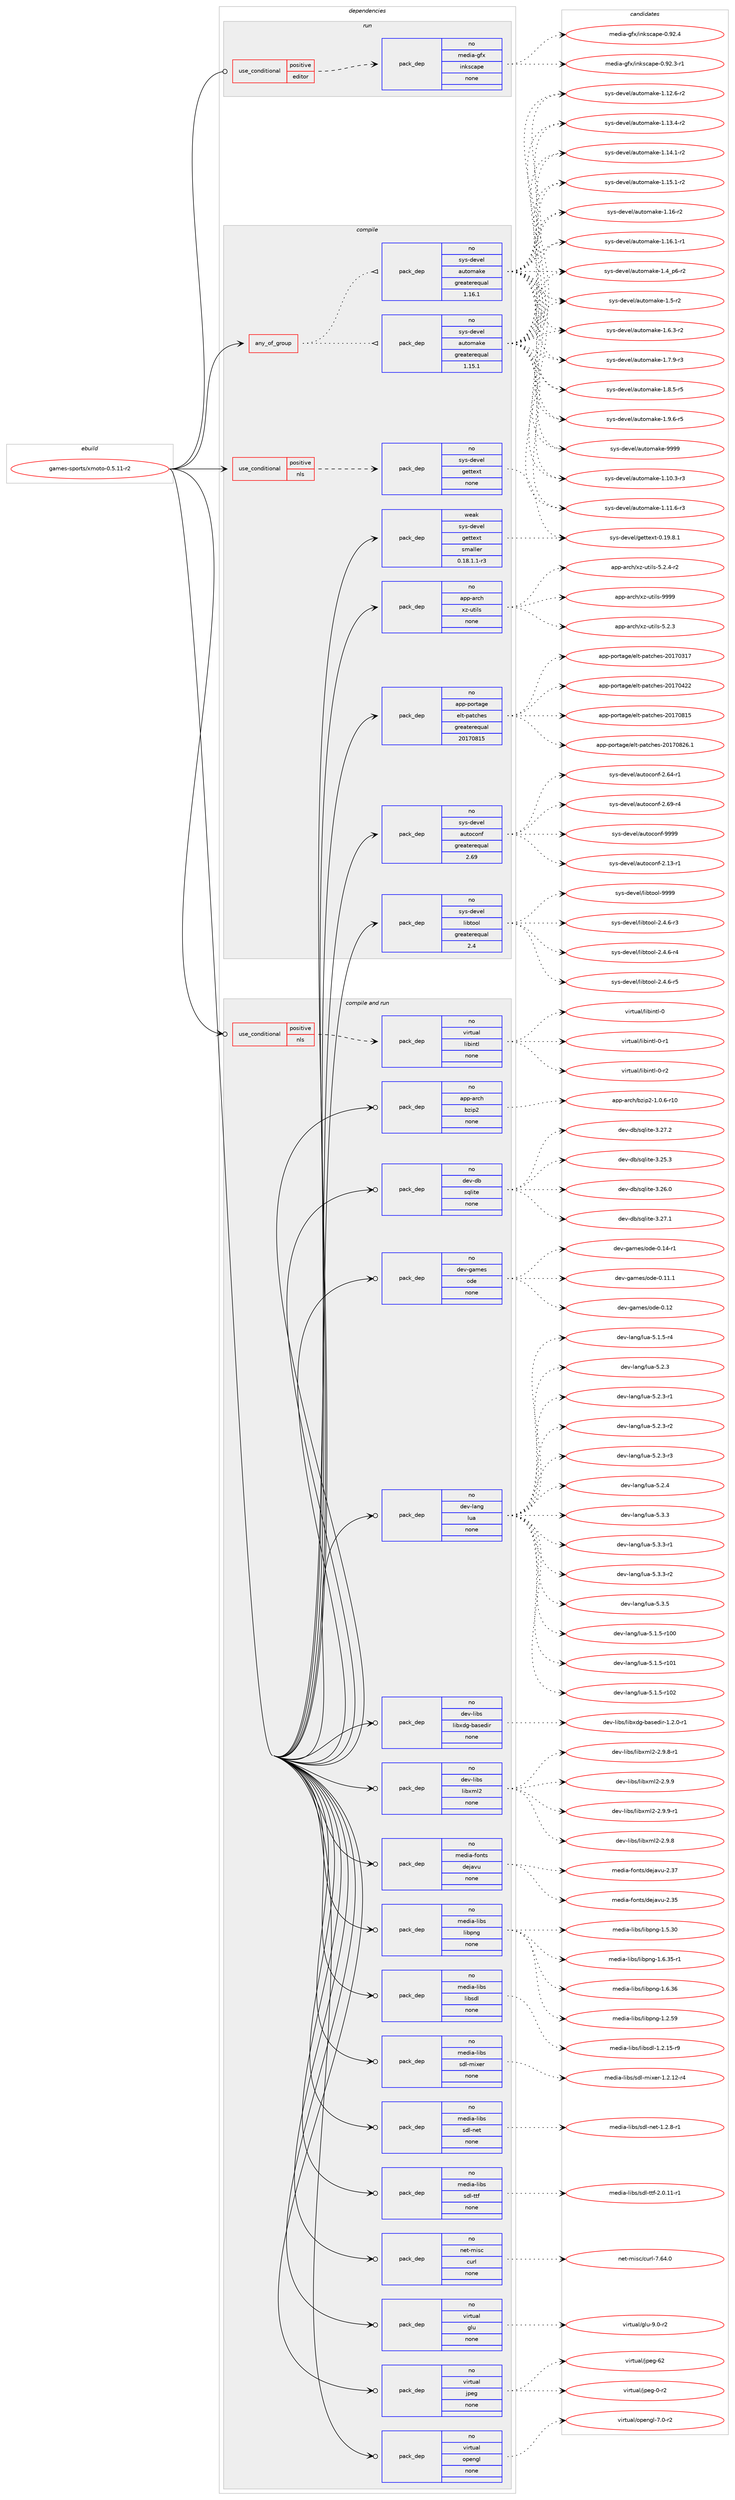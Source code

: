 digraph prolog {

# *************
# Graph options
# *************

newrank=true;
concentrate=true;
compound=true;
graph [rankdir=LR,fontname=Helvetica,fontsize=10,ranksep=1.5];#, ranksep=2.5, nodesep=0.2];
edge  [arrowhead=vee];
node  [fontname=Helvetica,fontsize=10];

# **********
# The ebuild
# **********

subgraph cluster_leftcol {
color=gray;
rank=same;
label=<<i>ebuild</i>>;
id [label="games-sports/xmoto-0.5.11-r2", color=red, width=4, href="../games-sports/xmoto-0.5.11-r2.svg"];
}

# ****************
# The dependencies
# ****************

subgraph cluster_midcol {
color=gray;
label=<<i>dependencies</i>>;
subgraph cluster_compile {
fillcolor="#eeeeee";
style=filled;
label=<<i>compile</i>>;
subgraph any23497 {
dependency1561004 [label=<<TABLE BORDER="0" CELLBORDER="1" CELLSPACING="0" CELLPADDING="4"><TR><TD CELLPADDING="10">any_of_group</TD></TR></TABLE>>, shape=none, color=red];subgraph pack1109770 {
dependency1561005 [label=<<TABLE BORDER="0" CELLBORDER="1" CELLSPACING="0" CELLPADDING="4" WIDTH="220"><TR><TD ROWSPAN="6" CELLPADDING="30">pack_dep</TD></TR><TR><TD WIDTH="110">no</TD></TR><TR><TD>sys-devel</TD></TR><TR><TD>automake</TD></TR><TR><TD>greaterequal</TD></TR><TR><TD>1.16.1</TD></TR></TABLE>>, shape=none, color=blue];
}
dependency1561004:e -> dependency1561005:w [weight=20,style="dotted",arrowhead="oinv"];
subgraph pack1109771 {
dependency1561006 [label=<<TABLE BORDER="0" CELLBORDER="1" CELLSPACING="0" CELLPADDING="4" WIDTH="220"><TR><TD ROWSPAN="6" CELLPADDING="30">pack_dep</TD></TR><TR><TD WIDTH="110">no</TD></TR><TR><TD>sys-devel</TD></TR><TR><TD>automake</TD></TR><TR><TD>greaterequal</TD></TR><TR><TD>1.15.1</TD></TR></TABLE>>, shape=none, color=blue];
}
dependency1561004:e -> dependency1561006:w [weight=20,style="dotted",arrowhead="oinv"];
}
id:e -> dependency1561004:w [weight=20,style="solid",arrowhead="vee"];
subgraph cond427144 {
dependency1561007 [label=<<TABLE BORDER="0" CELLBORDER="1" CELLSPACING="0" CELLPADDING="4"><TR><TD ROWSPAN="3" CELLPADDING="10">use_conditional</TD></TR><TR><TD>positive</TD></TR><TR><TD>nls</TD></TR></TABLE>>, shape=none, color=red];
subgraph pack1109772 {
dependency1561008 [label=<<TABLE BORDER="0" CELLBORDER="1" CELLSPACING="0" CELLPADDING="4" WIDTH="220"><TR><TD ROWSPAN="6" CELLPADDING="30">pack_dep</TD></TR><TR><TD WIDTH="110">no</TD></TR><TR><TD>sys-devel</TD></TR><TR><TD>gettext</TD></TR><TR><TD>none</TD></TR><TR><TD></TD></TR></TABLE>>, shape=none, color=blue];
}
dependency1561007:e -> dependency1561008:w [weight=20,style="dashed",arrowhead="vee"];
}
id:e -> dependency1561007:w [weight=20,style="solid",arrowhead="vee"];
subgraph pack1109773 {
dependency1561009 [label=<<TABLE BORDER="0" CELLBORDER="1" CELLSPACING="0" CELLPADDING="4" WIDTH="220"><TR><TD ROWSPAN="6" CELLPADDING="30">pack_dep</TD></TR><TR><TD WIDTH="110">no</TD></TR><TR><TD>app-arch</TD></TR><TR><TD>xz-utils</TD></TR><TR><TD>none</TD></TR><TR><TD></TD></TR></TABLE>>, shape=none, color=blue];
}
id:e -> dependency1561009:w [weight=20,style="solid",arrowhead="vee"];
subgraph pack1109774 {
dependency1561010 [label=<<TABLE BORDER="0" CELLBORDER="1" CELLSPACING="0" CELLPADDING="4" WIDTH="220"><TR><TD ROWSPAN="6" CELLPADDING="30">pack_dep</TD></TR><TR><TD WIDTH="110">no</TD></TR><TR><TD>app-portage</TD></TR><TR><TD>elt-patches</TD></TR><TR><TD>greaterequal</TD></TR><TR><TD>20170815</TD></TR></TABLE>>, shape=none, color=blue];
}
id:e -> dependency1561010:w [weight=20,style="solid",arrowhead="vee"];
subgraph pack1109775 {
dependency1561011 [label=<<TABLE BORDER="0" CELLBORDER="1" CELLSPACING="0" CELLPADDING="4" WIDTH="220"><TR><TD ROWSPAN="6" CELLPADDING="30">pack_dep</TD></TR><TR><TD WIDTH="110">no</TD></TR><TR><TD>sys-devel</TD></TR><TR><TD>autoconf</TD></TR><TR><TD>greaterequal</TD></TR><TR><TD>2.69</TD></TR></TABLE>>, shape=none, color=blue];
}
id:e -> dependency1561011:w [weight=20,style="solid",arrowhead="vee"];
subgraph pack1109776 {
dependency1561012 [label=<<TABLE BORDER="0" CELLBORDER="1" CELLSPACING="0" CELLPADDING="4" WIDTH="220"><TR><TD ROWSPAN="6" CELLPADDING="30">pack_dep</TD></TR><TR><TD WIDTH="110">no</TD></TR><TR><TD>sys-devel</TD></TR><TR><TD>libtool</TD></TR><TR><TD>greaterequal</TD></TR><TR><TD>2.4</TD></TR></TABLE>>, shape=none, color=blue];
}
id:e -> dependency1561012:w [weight=20,style="solid",arrowhead="vee"];
subgraph pack1109777 {
dependency1561013 [label=<<TABLE BORDER="0" CELLBORDER="1" CELLSPACING="0" CELLPADDING="4" WIDTH="220"><TR><TD ROWSPAN="6" CELLPADDING="30">pack_dep</TD></TR><TR><TD WIDTH="110">weak</TD></TR><TR><TD>sys-devel</TD></TR><TR><TD>gettext</TD></TR><TR><TD>smaller</TD></TR><TR><TD>0.18.1.1-r3</TD></TR></TABLE>>, shape=none, color=blue];
}
id:e -> dependency1561013:w [weight=20,style="solid",arrowhead="vee"];
}
subgraph cluster_compileandrun {
fillcolor="#eeeeee";
style=filled;
label=<<i>compile and run</i>>;
subgraph cond427145 {
dependency1561014 [label=<<TABLE BORDER="0" CELLBORDER="1" CELLSPACING="0" CELLPADDING="4"><TR><TD ROWSPAN="3" CELLPADDING="10">use_conditional</TD></TR><TR><TD>positive</TD></TR><TR><TD>nls</TD></TR></TABLE>>, shape=none, color=red];
subgraph pack1109778 {
dependency1561015 [label=<<TABLE BORDER="0" CELLBORDER="1" CELLSPACING="0" CELLPADDING="4" WIDTH="220"><TR><TD ROWSPAN="6" CELLPADDING="30">pack_dep</TD></TR><TR><TD WIDTH="110">no</TD></TR><TR><TD>virtual</TD></TR><TR><TD>libintl</TD></TR><TR><TD>none</TD></TR><TR><TD></TD></TR></TABLE>>, shape=none, color=blue];
}
dependency1561014:e -> dependency1561015:w [weight=20,style="dashed",arrowhead="vee"];
}
id:e -> dependency1561014:w [weight=20,style="solid",arrowhead="odotvee"];
subgraph pack1109779 {
dependency1561016 [label=<<TABLE BORDER="0" CELLBORDER="1" CELLSPACING="0" CELLPADDING="4" WIDTH="220"><TR><TD ROWSPAN="6" CELLPADDING="30">pack_dep</TD></TR><TR><TD WIDTH="110">no</TD></TR><TR><TD>app-arch</TD></TR><TR><TD>bzip2</TD></TR><TR><TD>none</TD></TR><TR><TD></TD></TR></TABLE>>, shape=none, color=blue];
}
id:e -> dependency1561016:w [weight=20,style="solid",arrowhead="odotvee"];
subgraph pack1109780 {
dependency1561017 [label=<<TABLE BORDER="0" CELLBORDER="1" CELLSPACING="0" CELLPADDING="4" WIDTH="220"><TR><TD ROWSPAN="6" CELLPADDING="30">pack_dep</TD></TR><TR><TD WIDTH="110">no</TD></TR><TR><TD>dev-db</TD></TR><TR><TD>sqlite</TD></TR><TR><TD>none</TD></TR><TR><TD></TD></TR></TABLE>>, shape=none, color=blue];
}
id:e -> dependency1561017:w [weight=20,style="solid",arrowhead="odotvee"];
subgraph pack1109781 {
dependency1561018 [label=<<TABLE BORDER="0" CELLBORDER="1" CELLSPACING="0" CELLPADDING="4" WIDTH="220"><TR><TD ROWSPAN="6" CELLPADDING="30">pack_dep</TD></TR><TR><TD WIDTH="110">no</TD></TR><TR><TD>dev-games</TD></TR><TR><TD>ode</TD></TR><TR><TD>none</TD></TR><TR><TD></TD></TR></TABLE>>, shape=none, color=blue];
}
id:e -> dependency1561018:w [weight=20,style="solid",arrowhead="odotvee"];
subgraph pack1109782 {
dependency1561019 [label=<<TABLE BORDER="0" CELLBORDER="1" CELLSPACING="0" CELLPADDING="4" WIDTH="220"><TR><TD ROWSPAN="6" CELLPADDING="30">pack_dep</TD></TR><TR><TD WIDTH="110">no</TD></TR><TR><TD>dev-lang</TD></TR><TR><TD>lua</TD></TR><TR><TD>none</TD></TR><TR><TD></TD></TR></TABLE>>, shape=none, color=blue];
}
id:e -> dependency1561019:w [weight=20,style="solid",arrowhead="odotvee"];
subgraph pack1109783 {
dependency1561020 [label=<<TABLE BORDER="0" CELLBORDER="1" CELLSPACING="0" CELLPADDING="4" WIDTH="220"><TR><TD ROWSPAN="6" CELLPADDING="30">pack_dep</TD></TR><TR><TD WIDTH="110">no</TD></TR><TR><TD>dev-libs</TD></TR><TR><TD>libxdg-basedir</TD></TR><TR><TD>none</TD></TR><TR><TD></TD></TR></TABLE>>, shape=none, color=blue];
}
id:e -> dependency1561020:w [weight=20,style="solid",arrowhead="odotvee"];
subgraph pack1109784 {
dependency1561021 [label=<<TABLE BORDER="0" CELLBORDER="1" CELLSPACING="0" CELLPADDING="4" WIDTH="220"><TR><TD ROWSPAN="6" CELLPADDING="30">pack_dep</TD></TR><TR><TD WIDTH="110">no</TD></TR><TR><TD>dev-libs</TD></TR><TR><TD>libxml2</TD></TR><TR><TD>none</TD></TR><TR><TD></TD></TR></TABLE>>, shape=none, color=blue];
}
id:e -> dependency1561021:w [weight=20,style="solid",arrowhead="odotvee"];
subgraph pack1109785 {
dependency1561022 [label=<<TABLE BORDER="0" CELLBORDER="1" CELLSPACING="0" CELLPADDING="4" WIDTH="220"><TR><TD ROWSPAN="6" CELLPADDING="30">pack_dep</TD></TR><TR><TD WIDTH="110">no</TD></TR><TR><TD>media-fonts</TD></TR><TR><TD>dejavu</TD></TR><TR><TD>none</TD></TR><TR><TD></TD></TR></TABLE>>, shape=none, color=blue];
}
id:e -> dependency1561022:w [weight=20,style="solid",arrowhead="odotvee"];
subgraph pack1109786 {
dependency1561023 [label=<<TABLE BORDER="0" CELLBORDER="1" CELLSPACING="0" CELLPADDING="4" WIDTH="220"><TR><TD ROWSPAN="6" CELLPADDING="30">pack_dep</TD></TR><TR><TD WIDTH="110">no</TD></TR><TR><TD>media-libs</TD></TR><TR><TD>libpng</TD></TR><TR><TD>none</TD></TR><TR><TD></TD></TR></TABLE>>, shape=none, color=blue];
}
id:e -> dependency1561023:w [weight=20,style="solid",arrowhead="odotvee"];
subgraph pack1109787 {
dependency1561024 [label=<<TABLE BORDER="0" CELLBORDER="1" CELLSPACING="0" CELLPADDING="4" WIDTH="220"><TR><TD ROWSPAN="6" CELLPADDING="30">pack_dep</TD></TR><TR><TD WIDTH="110">no</TD></TR><TR><TD>media-libs</TD></TR><TR><TD>libsdl</TD></TR><TR><TD>none</TD></TR><TR><TD></TD></TR></TABLE>>, shape=none, color=blue];
}
id:e -> dependency1561024:w [weight=20,style="solid",arrowhead="odotvee"];
subgraph pack1109788 {
dependency1561025 [label=<<TABLE BORDER="0" CELLBORDER="1" CELLSPACING="0" CELLPADDING="4" WIDTH="220"><TR><TD ROWSPAN="6" CELLPADDING="30">pack_dep</TD></TR><TR><TD WIDTH="110">no</TD></TR><TR><TD>media-libs</TD></TR><TR><TD>sdl-mixer</TD></TR><TR><TD>none</TD></TR><TR><TD></TD></TR></TABLE>>, shape=none, color=blue];
}
id:e -> dependency1561025:w [weight=20,style="solid",arrowhead="odotvee"];
subgraph pack1109789 {
dependency1561026 [label=<<TABLE BORDER="0" CELLBORDER="1" CELLSPACING="0" CELLPADDING="4" WIDTH="220"><TR><TD ROWSPAN="6" CELLPADDING="30">pack_dep</TD></TR><TR><TD WIDTH="110">no</TD></TR><TR><TD>media-libs</TD></TR><TR><TD>sdl-net</TD></TR><TR><TD>none</TD></TR><TR><TD></TD></TR></TABLE>>, shape=none, color=blue];
}
id:e -> dependency1561026:w [weight=20,style="solid",arrowhead="odotvee"];
subgraph pack1109790 {
dependency1561027 [label=<<TABLE BORDER="0" CELLBORDER="1" CELLSPACING="0" CELLPADDING="4" WIDTH="220"><TR><TD ROWSPAN="6" CELLPADDING="30">pack_dep</TD></TR><TR><TD WIDTH="110">no</TD></TR><TR><TD>media-libs</TD></TR><TR><TD>sdl-ttf</TD></TR><TR><TD>none</TD></TR><TR><TD></TD></TR></TABLE>>, shape=none, color=blue];
}
id:e -> dependency1561027:w [weight=20,style="solid",arrowhead="odotvee"];
subgraph pack1109791 {
dependency1561028 [label=<<TABLE BORDER="0" CELLBORDER="1" CELLSPACING="0" CELLPADDING="4" WIDTH="220"><TR><TD ROWSPAN="6" CELLPADDING="30">pack_dep</TD></TR><TR><TD WIDTH="110">no</TD></TR><TR><TD>net-misc</TD></TR><TR><TD>curl</TD></TR><TR><TD>none</TD></TR><TR><TD></TD></TR></TABLE>>, shape=none, color=blue];
}
id:e -> dependency1561028:w [weight=20,style="solid",arrowhead="odotvee"];
subgraph pack1109792 {
dependency1561029 [label=<<TABLE BORDER="0" CELLBORDER="1" CELLSPACING="0" CELLPADDING="4" WIDTH="220"><TR><TD ROWSPAN="6" CELLPADDING="30">pack_dep</TD></TR><TR><TD WIDTH="110">no</TD></TR><TR><TD>virtual</TD></TR><TR><TD>glu</TD></TR><TR><TD>none</TD></TR><TR><TD></TD></TR></TABLE>>, shape=none, color=blue];
}
id:e -> dependency1561029:w [weight=20,style="solid",arrowhead="odotvee"];
subgraph pack1109793 {
dependency1561030 [label=<<TABLE BORDER="0" CELLBORDER="1" CELLSPACING="0" CELLPADDING="4" WIDTH="220"><TR><TD ROWSPAN="6" CELLPADDING="30">pack_dep</TD></TR><TR><TD WIDTH="110">no</TD></TR><TR><TD>virtual</TD></TR><TR><TD>jpeg</TD></TR><TR><TD>none</TD></TR><TR><TD></TD></TR></TABLE>>, shape=none, color=blue];
}
id:e -> dependency1561030:w [weight=20,style="solid",arrowhead="odotvee"];
subgraph pack1109794 {
dependency1561031 [label=<<TABLE BORDER="0" CELLBORDER="1" CELLSPACING="0" CELLPADDING="4" WIDTH="220"><TR><TD ROWSPAN="6" CELLPADDING="30">pack_dep</TD></TR><TR><TD WIDTH="110">no</TD></TR><TR><TD>virtual</TD></TR><TR><TD>opengl</TD></TR><TR><TD>none</TD></TR><TR><TD></TD></TR></TABLE>>, shape=none, color=blue];
}
id:e -> dependency1561031:w [weight=20,style="solid",arrowhead="odotvee"];
}
subgraph cluster_run {
fillcolor="#eeeeee";
style=filled;
label=<<i>run</i>>;
subgraph cond427146 {
dependency1561032 [label=<<TABLE BORDER="0" CELLBORDER="1" CELLSPACING="0" CELLPADDING="4"><TR><TD ROWSPAN="3" CELLPADDING="10">use_conditional</TD></TR><TR><TD>positive</TD></TR><TR><TD>editor</TD></TR></TABLE>>, shape=none, color=red];
subgraph pack1109795 {
dependency1561033 [label=<<TABLE BORDER="0" CELLBORDER="1" CELLSPACING="0" CELLPADDING="4" WIDTH="220"><TR><TD ROWSPAN="6" CELLPADDING="30">pack_dep</TD></TR><TR><TD WIDTH="110">no</TD></TR><TR><TD>media-gfx</TD></TR><TR><TD>inkscape</TD></TR><TR><TD>none</TD></TR><TR><TD></TD></TR></TABLE>>, shape=none, color=blue];
}
dependency1561032:e -> dependency1561033:w [weight=20,style="dashed",arrowhead="vee"];
}
id:e -> dependency1561032:w [weight=20,style="solid",arrowhead="odot"];
}
}

# **************
# The candidates
# **************

subgraph cluster_choices {
rank=same;
color=gray;
label=<<i>candidates</i>>;

subgraph choice1109770 {
color=black;
nodesep=1;
choice11512111545100101118101108479711711611110997107101454946494846514511451 [label="sys-devel/automake-1.10.3-r3", color=red, width=4,href="../sys-devel/automake-1.10.3-r3.svg"];
choice11512111545100101118101108479711711611110997107101454946494946544511451 [label="sys-devel/automake-1.11.6-r3", color=red, width=4,href="../sys-devel/automake-1.11.6-r3.svg"];
choice11512111545100101118101108479711711611110997107101454946495046544511450 [label="sys-devel/automake-1.12.6-r2", color=red, width=4,href="../sys-devel/automake-1.12.6-r2.svg"];
choice11512111545100101118101108479711711611110997107101454946495146524511450 [label="sys-devel/automake-1.13.4-r2", color=red, width=4,href="../sys-devel/automake-1.13.4-r2.svg"];
choice11512111545100101118101108479711711611110997107101454946495246494511450 [label="sys-devel/automake-1.14.1-r2", color=red, width=4,href="../sys-devel/automake-1.14.1-r2.svg"];
choice11512111545100101118101108479711711611110997107101454946495346494511450 [label="sys-devel/automake-1.15.1-r2", color=red, width=4,href="../sys-devel/automake-1.15.1-r2.svg"];
choice1151211154510010111810110847971171161111099710710145494649544511450 [label="sys-devel/automake-1.16-r2", color=red, width=4,href="../sys-devel/automake-1.16-r2.svg"];
choice11512111545100101118101108479711711611110997107101454946495446494511449 [label="sys-devel/automake-1.16.1-r1", color=red, width=4,href="../sys-devel/automake-1.16.1-r1.svg"];
choice115121115451001011181011084797117116111109971071014549465295112544511450 [label="sys-devel/automake-1.4_p6-r2", color=red, width=4,href="../sys-devel/automake-1.4_p6-r2.svg"];
choice11512111545100101118101108479711711611110997107101454946534511450 [label="sys-devel/automake-1.5-r2", color=red, width=4,href="../sys-devel/automake-1.5-r2.svg"];
choice115121115451001011181011084797117116111109971071014549465446514511450 [label="sys-devel/automake-1.6.3-r2", color=red, width=4,href="../sys-devel/automake-1.6.3-r2.svg"];
choice115121115451001011181011084797117116111109971071014549465546574511451 [label="sys-devel/automake-1.7.9-r3", color=red, width=4,href="../sys-devel/automake-1.7.9-r3.svg"];
choice115121115451001011181011084797117116111109971071014549465646534511453 [label="sys-devel/automake-1.8.5-r5", color=red, width=4,href="../sys-devel/automake-1.8.5-r5.svg"];
choice115121115451001011181011084797117116111109971071014549465746544511453 [label="sys-devel/automake-1.9.6-r5", color=red, width=4,href="../sys-devel/automake-1.9.6-r5.svg"];
choice115121115451001011181011084797117116111109971071014557575757 [label="sys-devel/automake-9999", color=red, width=4,href="../sys-devel/automake-9999.svg"];
dependency1561005:e -> choice11512111545100101118101108479711711611110997107101454946494846514511451:w [style=dotted,weight="100"];
dependency1561005:e -> choice11512111545100101118101108479711711611110997107101454946494946544511451:w [style=dotted,weight="100"];
dependency1561005:e -> choice11512111545100101118101108479711711611110997107101454946495046544511450:w [style=dotted,weight="100"];
dependency1561005:e -> choice11512111545100101118101108479711711611110997107101454946495146524511450:w [style=dotted,weight="100"];
dependency1561005:e -> choice11512111545100101118101108479711711611110997107101454946495246494511450:w [style=dotted,weight="100"];
dependency1561005:e -> choice11512111545100101118101108479711711611110997107101454946495346494511450:w [style=dotted,weight="100"];
dependency1561005:e -> choice1151211154510010111810110847971171161111099710710145494649544511450:w [style=dotted,weight="100"];
dependency1561005:e -> choice11512111545100101118101108479711711611110997107101454946495446494511449:w [style=dotted,weight="100"];
dependency1561005:e -> choice115121115451001011181011084797117116111109971071014549465295112544511450:w [style=dotted,weight="100"];
dependency1561005:e -> choice11512111545100101118101108479711711611110997107101454946534511450:w [style=dotted,weight="100"];
dependency1561005:e -> choice115121115451001011181011084797117116111109971071014549465446514511450:w [style=dotted,weight="100"];
dependency1561005:e -> choice115121115451001011181011084797117116111109971071014549465546574511451:w [style=dotted,weight="100"];
dependency1561005:e -> choice115121115451001011181011084797117116111109971071014549465646534511453:w [style=dotted,weight="100"];
dependency1561005:e -> choice115121115451001011181011084797117116111109971071014549465746544511453:w [style=dotted,weight="100"];
dependency1561005:e -> choice115121115451001011181011084797117116111109971071014557575757:w [style=dotted,weight="100"];
}
subgraph choice1109771 {
color=black;
nodesep=1;
choice11512111545100101118101108479711711611110997107101454946494846514511451 [label="sys-devel/automake-1.10.3-r3", color=red, width=4,href="../sys-devel/automake-1.10.3-r3.svg"];
choice11512111545100101118101108479711711611110997107101454946494946544511451 [label="sys-devel/automake-1.11.6-r3", color=red, width=4,href="../sys-devel/automake-1.11.6-r3.svg"];
choice11512111545100101118101108479711711611110997107101454946495046544511450 [label="sys-devel/automake-1.12.6-r2", color=red, width=4,href="../sys-devel/automake-1.12.6-r2.svg"];
choice11512111545100101118101108479711711611110997107101454946495146524511450 [label="sys-devel/automake-1.13.4-r2", color=red, width=4,href="../sys-devel/automake-1.13.4-r2.svg"];
choice11512111545100101118101108479711711611110997107101454946495246494511450 [label="sys-devel/automake-1.14.1-r2", color=red, width=4,href="../sys-devel/automake-1.14.1-r2.svg"];
choice11512111545100101118101108479711711611110997107101454946495346494511450 [label="sys-devel/automake-1.15.1-r2", color=red, width=4,href="../sys-devel/automake-1.15.1-r2.svg"];
choice1151211154510010111810110847971171161111099710710145494649544511450 [label="sys-devel/automake-1.16-r2", color=red, width=4,href="../sys-devel/automake-1.16-r2.svg"];
choice11512111545100101118101108479711711611110997107101454946495446494511449 [label="sys-devel/automake-1.16.1-r1", color=red, width=4,href="../sys-devel/automake-1.16.1-r1.svg"];
choice115121115451001011181011084797117116111109971071014549465295112544511450 [label="sys-devel/automake-1.4_p6-r2", color=red, width=4,href="../sys-devel/automake-1.4_p6-r2.svg"];
choice11512111545100101118101108479711711611110997107101454946534511450 [label="sys-devel/automake-1.5-r2", color=red, width=4,href="../sys-devel/automake-1.5-r2.svg"];
choice115121115451001011181011084797117116111109971071014549465446514511450 [label="sys-devel/automake-1.6.3-r2", color=red, width=4,href="../sys-devel/automake-1.6.3-r2.svg"];
choice115121115451001011181011084797117116111109971071014549465546574511451 [label="sys-devel/automake-1.7.9-r3", color=red, width=4,href="../sys-devel/automake-1.7.9-r3.svg"];
choice115121115451001011181011084797117116111109971071014549465646534511453 [label="sys-devel/automake-1.8.5-r5", color=red, width=4,href="../sys-devel/automake-1.8.5-r5.svg"];
choice115121115451001011181011084797117116111109971071014549465746544511453 [label="sys-devel/automake-1.9.6-r5", color=red, width=4,href="../sys-devel/automake-1.9.6-r5.svg"];
choice115121115451001011181011084797117116111109971071014557575757 [label="sys-devel/automake-9999", color=red, width=4,href="../sys-devel/automake-9999.svg"];
dependency1561006:e -> choice11512111545100101118101108479711711611110997107101454946494846514511451:w [style=dotted,weight="100"];
dependency1561006:e -> choice11512111545100101118101108479711711611110997107101454946494946544511451:w [style=dotted,weight="100"];
dependency1561006:e -> choice11512111545100101118101108479711711611110997107101454946495046544511450:w [style=dotted,weight="100"];
dependency1561006:e -> choice11512111545100101118101108479711711611110997107101454946495146524511450:w [style=dotted,weight="100"];
dependency1561006:e -> choice11512111545100101118101108479711711611110997107101454946495246494511450:w [style=dotted,weight="100"];
dependency1561006:e -> choice11512111545100101118101108479711711611110997107101454946495346494511450:w [style=dotted,weight="100"];
dependency1561006:e -> choice1151211154510010111810110847971171161111099710710145494649544511450:w [style=dotted,weight="100"];
dependency1561006:e -> choice11512111545100101118101108479711711611110997107101454946495446494511449:w [style=dotted,weight="100"];
dependency1561006:e -> choice115121115451001011181011084797117116111109971071014549465295112544511450:w [style=dotted,weight="100"];
dependency1561006:e -> choice11512111545100101118101108479711711611110997107101454946534511450:w [style=dotted,weight="100"];
dependency1561006:e -> choice115121115451001011181011084797117116111109971071014549465446514511450:w [style=dotted,weight="100"];
dependency1561006:e -> choice115121115451001011181011084797117116111109971071014549465546574511451:w [style=dotted,weight="100"];
dependency1561006:e -> choice115121115451001011181011084797117116111109971071014549465646534511453:w [style=dotted,weight="100"];
dependency1561006:e -> choice115121115451001011181011084797117116111109971071014549465746544511453:w [style=dotted,weight="100"];
dependency1561006:e -> choice115121115451001011181011084797117116111109971071014557575757:w [style=dotted,weight="100"];
}
subgraph choice1109772 {
color=black;
nodesep=1;
choice1151211154510010111810110847103101116116101120116454846495746564649 [label="sys-devel/gettext-0.19.8.1", color=red, width=4,href="../sys-devel/gettext-0.19.8.1.svg"];
dependency1561008:e -> choice1151211154510010111810110847103101116116101120116454846495746564649:w [style=dotted,weight="100"];
}
subgraph choice1109773 {
color=black;
nodesep=1;
choice971121124597114991044712012245117116105108115455346504651 [label="app-arch/xz-utils-5.2.3", color=red, width=4,href="../app-arch/xz-utils-5.2.3.svg"];
choice9711211245971149910447120122451171161051081154553465046524511450 [label="app-arch/xz-utils-5.2.4-r2", color=red, width=4,href="../app-arch/xz-utils-5.2.4-r2.svg"];
choice9711211245971149910447120122451171161051081154557575757 [label="app-arch/xz-utils-9999", color=red, width=4,href="../app-arch/xz-utils-9999.svg"];
dependency1561009:e -> choice971121124597114991044712012245117116105108115455346504651:w [style=dotted,weight="100"];
dependency1561009:e -> choice9711211245971149910447120122451171161051081154553465046524511450:w [style=dotted,weight="100"];
dependency1561009:e -> choice9711211245971149910447120122451171161051081154557575757:w [style=dotted,weight="100"];
}
subgraph choice1109774 {
color=black;
nodesep=1;
choice97112112451121111141169710310147101108116451129711699104101115455048495548514955 [label="app-portage/elt-patches-20170317", color=red, width=4,href="../app-portage/elt-patches-20170317.svg"];
choice97112112451121111141169710310147101108116451129711699104101115455048495548525050 [label="app-portage/elt-patches-20170422", color=red, width=4,href="../app-portage/elt-patches-20170422.svg"];
choice97112112451121111141169710310147101108116451129711699104101115455048495548564953 [label="app-portage/elt-patches-20170815", color=red, width=4,href="../app-portage/elt-patches-20170815.svg"];
choice971121124511211111411697103101471011081164511297116991041011154550484955485650544649 [label="app-portage/elt-patches-20170826.1", color=red, width=4,href="../app-portage/elt-patches-20170826.1.svg"];
dependency1561010:e -> choice97112112451121111141169710310147101108116451129711699104101115455048495548514955:w [style=dotted,weight="100"];
dependency1561010:e -> choice97112112451121111141169710310147101108116451129711699104101115455048495548525050:w [style=dotted,weight="100"];
dependency1561010:e -> choice97112112451121111141169710310147101108116451129711699104101115455048495548564953:w [style=dotted,weight="100"];
dependency1561010:e -> choice971121124511211111411697103101471011081164511297116991041011154550484955485650544649:w [style=dotted,weight="100"];
}
subgraph choice1109775 {
color=black;
nodesep=1;
choice1151211154510010111810110847971171161119911111010245504649514511449 [label="sys-devel/autoconf-2.13-r1", color=red, width=4,href="../sys-devel/autoconf-2.13-r1.svg"];
choice1151211154510010111810110847971171161119911111010245504654524511449 [label="sys-devel/autoconf-2.64-r1", color=red, width=4,href="../sys-devel/autoconf-2.64-r1.svg"];
choice1151211154510010111810110847971171161119911111010245504654574511452 [label="sys-devel/autoconf-2.69-r4", color=red, width=4,href="../sys-devel/autoconf-2.69-r4.svg"];
choice115121115451001011181011084797117116111991111101024557575757 [label="sys-devel/autoconf-9999", color=red, width=4,href="../sys-devel/autoconf-9999.svg"];
dependency1561011:e -> choice1151211154510010111810110847971171161119911111010245504649514511449:w [style=dotted,weight="100"];
dependency1561011:e -> choice1151211154510010111810110847971171161119911111010245504654524511449:w [style=dotted,weight="100"];
dependency1561011:e -> choice1151211154510010111810110847971171161119911111010245504654574511452:w [style=dotted,weight="100"];
dependency1561011:e -> choice115121115451001011181011084797117116111991111101024557575757:w [style=dotted,weight="100"];
}
subgraph choice1109776 {
color=black;
nodesep=1;
choice1151211154510010111810110847108105981161111111084550465246544511451 [label="sys-devel/libtool-2.4.6-r3", color=red, width=4,href="../sys-devel/libtool-2.4.6-r3.svg"];
choice1151211154510010111810110847108105981161111111084550465246544511452 [label="sys-devel/libtool-2.4.6-r4", color=red, width=4,href="../sys-devel/libtool-2.4.6-r4.svg"];
choice1151211154510010111810110847108105981161111111084550465246544511453 [label="sys-devel/libtool-2.4.6-r5", color=red, width=4,href="../sys-devel/libtool-2.4.6-r5.svg"];
choice1151211154510010111810110847108105981161111111084557575757 [label="sys-devel/libtool-9999", color=red, width=4,href="../sys-devel/libtool-9999.svg"];
dependency1561012:e -> choice1151211154510010111810110847108105981161111111084550465246544511451:w [style=dotted,weight="100"];
dependency1561012:e -> choice1151211154510010111810110847108105981161111111084550465246544511452:w [style=dotted,weight="100"];
dependency1561012:e -> choice1151211154510010111810110847108105981161111111084550465246544511453:w [style=dotted,weight="100"];
dependency1561012:e -> choice1151211154510010111810110847108105981161111111084557575757:w [style=dotted,weight="100"];
}
subgraph choice1109777 {
color=black;
nodesep=1;
choice1151211154510010111810110847103101116116101120116454846495746564649 [label="sys-devel/gettext-0.19.8.1", color=red, width=4,href="../sys-devel/gettext-0.19.8.1.svg"];
dependency1561013:e -> choice1151211154510010111810110847103101116116101120116454846495746564649:w [style=dotted,weight="100"];
}
subgraph choice1109778 {
color=black;
nodesep=1;
choice1181051141161179710847108105981051101161084548 [label="virtual/libintl-0", color=red, width=4,href="../virtual/libintl-0.svg"];
choice11810511411611797108471081059810511011610845484511449 [label="virtual/libintl-0-r1", color=red, width=4,href="../virtual/libintl-0-r1.svg"];
choice11810511411611797108471081059810511011610845484511450 [label="virtual/libintl-0-r2", color=red, width=4,href="../virtual/libintl-0-r2.svg"];
dependency1561015:e -> choice1181051141161179710847108105981051101161084548:w [style=dotted,weight="100"];
dependency1561015:e -> choice11810511411611797108471081059810511011610845484511449:w [style=dotted,weight="100"];
dependency1561015:e -> choice11810511411611797108471081059810511011610845484511450:w [style=dotted,weight="100"];
}
subgraph choice1109779 {
color=black;
nodesep=1;
choice97112112459711499104479812210511250454946484654451144948 [label="app-arch/bzip2-1.0.6-r10", color=red, width=4,href="../app-arch/bzip2-1.0.6-r10.svg"];
dependency1561016:e -> choice97112112459711499104479812210511250454946484654451144948:w [style=dotted,weight="100"];
}
subgraph choice1109780 {
color=black;
nodesep=1;
choice10010111845100984711511310810511610145514650534651 [label="dev-db/sqlite-3.25.3", color=red, width=4,href="../dev-db/sqlite-3.25.3.svg"];
choice10010111845100984711511310810511610145514650544648 [label="dev-db/sqlite-3.26.0", color=red, width=4,href="../dev-db/sqlite-3.26.0.svg"];
choice10010111845100984711511310810511610145514650554649 [label="dev-db/sqlite-3.27.1", color=red, width=4,href="../dev-db/sqlite-3.27.1.svg"];
choice10010111845100984711511310810511610145514650554650 [label="dev-db/sqlite-3.27.2", color=red, width=4,href="../dev-db/sqlite-3.27.2.svg"];
dependency1561017:e -> choice10010111845100984711511310810511610145514650534651:w [style=dotted,weight="100"];
dependency1561017:e -> choice10010111845100984711511310810511610145514650544648:w [style=dotted,weight="100"];
dependency1561017:e -> choice10010111845100984711511310810511610145514650554649:w [style=dotted,weight="100"];
dependency1561017:e -> choice10010111845100984711511310810511610145514650554650:w [style=dotted,weight="100"];
}
subgraph choice1109781 {
color=black;
nodesep=1;
choice10010111845103971091011154711110010145484649494649 [label="dev-games/ode-0.11.1", color=red, width=4,href="../dev-games/ode-0.11.1.svg"];
choice1001011184510397109101115471111001014548464950 [label="dev-games/ode-0.12", color=red, width=4,href="../dev-games/ode-0.12.svg"];
choice10010111845103971091011154711110010145484649524511449 [label="dev-games/ode-0.14-r1", color=red, width=4,href="../dev-games/ode-0.14-r1.svg"];
dependency1561018:e -> choice10010111845103971091011154711110010145484649494649:w [style=dotted,weight="100"];
dependency1561018:e -> choice1001011184510397109101115471111001014548464950:w [style=dotted,weight="100"];
dependency1561018:e -> choice10010111845103971091011154711110010145484649524511449:w [style=dotted,weight="100"];
}
subgraph choice1109782 {
color=black;
nodesep=1;
choice1001011184510897110103471081179745534649465345114494848 [label="dev-lang/lua-5.1.5-r100", color=red, width=4,href="../dev-lang/lua-5.1.5-r100.svg"];
choice1001011184510897110103471081179745534649465345114494849 [label="dev-lang/lua-5.1.5-r101", color=red, width=4,href="../dev-lang/lua-5.1.5-r101.svg"];
choice1001011184510897110103471081179745534649465345114494850 [label="dev-lang/lua-5.1.5-r102", color=red, width=4,href="../dev-lang/lua-5.1.5-r102.svg"];
choice100101118451089711010347108117974553464946534511452 [label="dev-lang/lua-5.1.5-r4", color=red, width=4,href="../dev-lang/lua-5.1.5-r4.svg"];
choice10010111845108971101034710811797455346504651 [label="dev-lang/lua-5.2.3", color=red, width=4,href="../dev-lang/lua-5.2.3.svg"];
choice100101118451089711010347108117974553465046514511449 [label="dev-lang/lua-5.2.3-r1", color=red, width=4,href="../dev-lang/lua-5.2.3-r1.svg"];
choice100101118451089711010347108117974553465046514511450 [label="dev-lang/lua-5.2.3-r2", color=red, width=4,href="../dev-lang/lua-5.2.3-r2.svg"];
choice100101118451089711010347108117974553465046514511451 [label="dev-lang/lua-5.2.3-r3", color=red, width=4,href="../dev-lang/lua-5.2.3-r3.svg"];
choice10010111845108971101034710811797455346504652 [label="dev-lang/lua-5.2.4", color=red, width=4,href="../dev-lang/lua-5.2.4.svg"];
choice10010111845108971101034710811797455346514651 [label="dev-lang/lua-5.3.3", color=red, width=4,href="../dev-lang/lua-5.3.3.svg"];
choice100101118451089711010347108117974553465146514511449 [label="dev-lang/lua-5.3.3-r1", color=red, width=4,href="../dev-lang/lua-5.3.3-r1.svg"];
choice100101118451089711010347108117974553465146514511450 [label="dev-lang/lua-5.3.3-r2", color=red, width=4,href="../dev-lang/lua-5.3.3-r2.svg"];
choice10010111845108971101034710811797455346514653 [label="dev-lang/lua-5.3.5", color=red, width=4,href="../dev-lang/lua-5.3.5.svg"];
dependency1561019:e -> choice1001011184510897110103471081179745534649465345114494848:w [style=dotted,weight="100"];
dependency1561019:e -> choice1001011184510897110103471081179745534649465345114494849:w [style=dotted,weight="100"];
dependency1561019:e -> choice1001011184510897110103471081179745534649465345114494850:w [style=dotted,weight="100"];
dependency1561019:e -> choice100101118451089711010347108117974553464946534511452:w [style=dotted,weight="100"];
dependency1561019:e -> choice10010111845108971101034710811797455346504651:w [style=dotted,weight="100"];
dependency1561019:e -> choice100101118451089711010347108117974553465046514511449:w [style=dotted,weight="100"];
dependency1561019:e -> choice100101118451089711010347108117974553465046514511450:w [style=dotted,weight="100"];
dependency1561019:e -> choice100101118451089711010347108117974553465046514511451:w [style=dotted,weight="100"];
dependency1561019:e -> choice10010111845108971101034710811797455346504652:w [style=dotted,weight="100"];
dependency1561019:e -> choice10010111845108971101034710811797455346514651:w [style=dotted,weight="100"];
dependency1561019:e -> choice100101118451089711010347108117974553465146514511449:w [style=dotted,weight="100"];
dependency1561019:e -> choice100101118451089711010347108117974553465146514511450:w [style=dotted,weight="100"];
dependency1561019:e -> choice10010111845108971101034710811797455346514653:w [style=dotted,weight="100"];
}
subgraph choice1109783 {
color=black;
nodesep=1;
choice100101118451081059811547108105981201001034598971151011001051144549465046484511449 [label="dev-libs/libxdg-basedir-1.2.0-r1", color=red, width=4,href="../dev-libs/libxdg-basedir-1.2.0-r1.svg"];
dependency1561020:e -> choice100101118451081059811547108105981201001034598971151011001051144549465046484511449:w [style=dotted,weight="100"];
}
subgraph choice1109784 {
color=black;
nodesep=1;
choice1001011184510810598115471081059812010910850455046574656 [label="dev-libs/libxml2-2.9.8", color=red, width=4,href="../dev-libs/libxml2-2.9.8.svg"];
choice10010111845108105981154710810598120109108504550465746564511449 [label="dev-libs/libxml2-2.9.8-r1", color=red, width=4,href="../dev-libs/libxml2-2.9.8-r1.svg"];
choice1001011184510810598115471081059812010910850455046574657 [label="dev-libs/libxml2-2.9.9", color=red, width=4,href="../dev-libs/libxml2-2.9.9.svg"];
choice10010111845108105981154710810598120109108504550465746574511449 [label="dev-libs/libxml2-2.9.9-r1", color=red, width=4,href="../dev-libs/libxml2-2.9.9-r1.svg"];
dependency1561021:e -> choice1001011184510810598115471081059812010910850455046574656:w [style=dotted,weight="100"];
dependency1561021:e -> choice10010111845108105981154710810598120109108504550465746564511449:w [style=dotted,weight="100"];
dependency1561021:e -> choice1001011184510810598115471081059812010910850455046574657:w [style=dotted,weight="100"];
dependency1561021:e -> choice10010111845108105981154710810598120109108504550465746574511449:w [style=dotted,weight="100"];
}
subgraph choice1109785 {
color=black;
nodesep=1;
choice109101100105974510211111011611547100101106971181174550465153 [label="media-fonts/dejavu-2.35", color=red, width=4,href="../media-fonts/dejavu-2.35.svg"];
choice109101100105974510211111011611547100101106971181174550465155 [label="media-fonts/dejavu-2.37", color=red, width=4,href="../media-fonts/dejavu-2.37.svg"];
dependency1561022:e -> choice109101100105974510211111011611547100101106971181174550465153:w [style=dotted,weight="100"];
dependency1561022:e -> choice109101100105974510211111011611547100101106971181174550465155:w [style=dotted,weight="100"];
}
subgraph choice1109786 {
color=black;
nodesep=1;
choice109101100105974510810598115471081059811211010345494650465357 [label="media-libs/libpng-1.2.59", color=red, width=4,href="../media-libs/libpng-1.2.59.svg"];
choice109101100105974510810598115471081059811211010345494653465148 [label="media-libs/libpng-1.5.30", color=red, width=4,href="../media-libs/libpng-1.5.30.svg"];
choice1091011001059745108105981154710810598112110103454946544651534511449 [label="media-libs/libpng-1.6.35-r1", color=red, width=4,href="../media-libs/libpng-1.6.35-r1.svg"];
choice109101100105974510810598115471081059811211010345494654465154 [label="media-libs/libpng-1.6.36", color=red, width=4,href="../media-libs/libpng-1.6.36.svg"];
dependency1561023:e -> choice109101100105974510810598115471081059811211010345494650465357:w [style=dotted,weight="100"];
dependency1561023:e -> choice109101100105974510810598115471081059811211010345494653465148:w [style=dotted,weight="100"];
dependency1561023:e -> choice1091011001059745108105981154710810598112110103454946544651534511449:w [style=dotted,weight="100"];
dependency1561023:e -> choice109101100105974510810598115471081059811211010345494654465154:w [style=dotted,weight="100"];
}
subgraph choice1109787 {
color=black;
nodesep=1;
choice1091011001059745108105981154710810598115100108454946504649534511457 [label="media-libs/libsdl-1.2.15-r9", color=red, width=4,href="../media-libs/libsdl-1.2.15-r9.svg"];
dependency1561024:e -> choice1091011001059745108105981154710810598115100108454946504649534511457:w [style=dotted,weight="100"];
}
subgraph choice1109788 {
color=black;
nodesep=1;
choice1091011001059745108105981154711510010845109105120101114454946504649504511452 [label="media-libs/sdl-mixer-1.2.12-r4", color=red, width=4,href="../media-libs/sdl-mixer-1.2.12-r4.svg"];
dependency1561025:e -> choice1091011001059745108105981154711510010845109105120101114454946504649504511452:w [style=dotted,weight="100"];
}
subgraph choice1109789 {
color=black;
nodesep=1;
choice10910110010597451081059811547115100108451101011164549465046564511449 [label="media-libs/sdl-net-1.2.8-r1", color=red, width=4,href="../media-libs/sdl-net-1.2.8-r1.svg"];
dependency1561026:e -> choice10910110010597451081059811547115100108451101011164549465046564511449:w [style=dotted,weight="100"];
}
subgraph choice1109790 {
color=black;
nodesep=1;
choice1091011001059745108105981154711510010845116116102455046484649494511449 [label="media-libs/sdl-ttf-2.0.11-r1", color=red, width=4,href="../media-libs/sdl-ttf-2.0.11-r1.svg"];
dependency1561027:e -> choice1091011001059745108105981154711510010845116116102455046484649494511449:w [style=dotted,weight="100"];
}
subgraph choice1109791 {
color=black;
nodesep=1;
choice1101011164510910511599479911711410845554654524648 [label="net-misc/curl-7.64.0", color=red, width=4,href="../net-misc/curl-7.64.0.svg"];
dependency1561028:e -> choice1101011164510910511599479911711410845554654524648:w [style=dotted,weight="100"];
}
subgraph choice1109792 {
color=black;
nodesep=1;
choice1181051141161179710847103108117455746484511450 [label="virtual/glu-9.0-r2", color=red, width=4,href="../virtual/glu-9.0-r2.svg"];
dependency1561029:e -> choice1181051141161179710847103108117455746484511450:w [style=dotted,weight="100"];
}
subgraph choice1109793 {
color=black;
nodesep=1;
choice118105114116117971084710611210110345484511450 [label="virtual/jpeg-0-r2", color=red, width=4,href="../virtual/jpeg-0-r2.svg"];
choice1181051141161179710847106112101103455450 [label="virtual/jpeg-62", color=red, width=4,href="../virtual/jpeg-62.svg"];
dependency1561030:e -> choice118105114116117971084710611210110345484511450:w [style=dotted,weight="100"];
dependency1561030:e -> choice1181051141161179710847106112101103455450:w [style=dotted,weight="100"];
}
subgraph choice1109794 {
color=black;
nodesep=1;
choice1181051141161179710847111112101110103108455546484511450 [label="virtual/opengl-7.0-r2", color=red, width=4,href="../virtual/opengl-7.0-r2.svg"];
dependency1561031:e -> choice1181051141161179710847111112101110103108455546484511450:w [style=dotted,weight="100"];
}
subgraph choice1109795 {
color=black;
nodesep=1;
choice1091011001059745103102120471051101071159997112101454846575046514511449 [label="media-gfx/inkscape-0.92.3-r1", color=red, width=4,href="../media-gfx/inkscape-0.92.3-r1.svg"];
choice109101100105974510310212047105110107115999711210145484657504652 [label="media-gfx/inkscape-0.92.4", color=red, width=4,href="../media-gfx/inkscape-0.92.4.svg"];
dependency1561033:e -> choice1091011001059745103102120471051101071159997112101454846575046514511449:w [style=dotted,weight="100"];
dependency1561033:e -> choice109101100105974510310212047105110107115999711210145484657504652:w [style=dotted,weight="100"];
}
}

}
